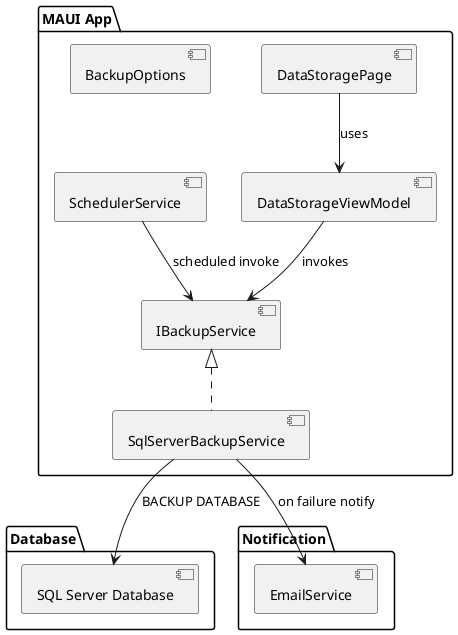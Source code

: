 ﻿@startuml
package "MAUI App" {
  [DataStoragePage]
  [DataStorageViewModel]
  [BackupOptions]
  [SchedulerService]
  [IBackupService]
  [SqlServerBackupService]
}

package "Database" {
  [SQL Server Database]
}

package "Notification" {
  [EmailService]
}

DataStoragePage --> DataStorageViewModel : uses
DataStorageViewModel --> IBackupService : invokes
IBackupService <|.. SqlServerBackupService
SqlServerBackupService --> "SQL Server Database" : BACKUP DATABASE
SchedulerService --> IBackupService : scheduled invoke
SqlServerBackupService --> EmailService : on failure notify
@enduml